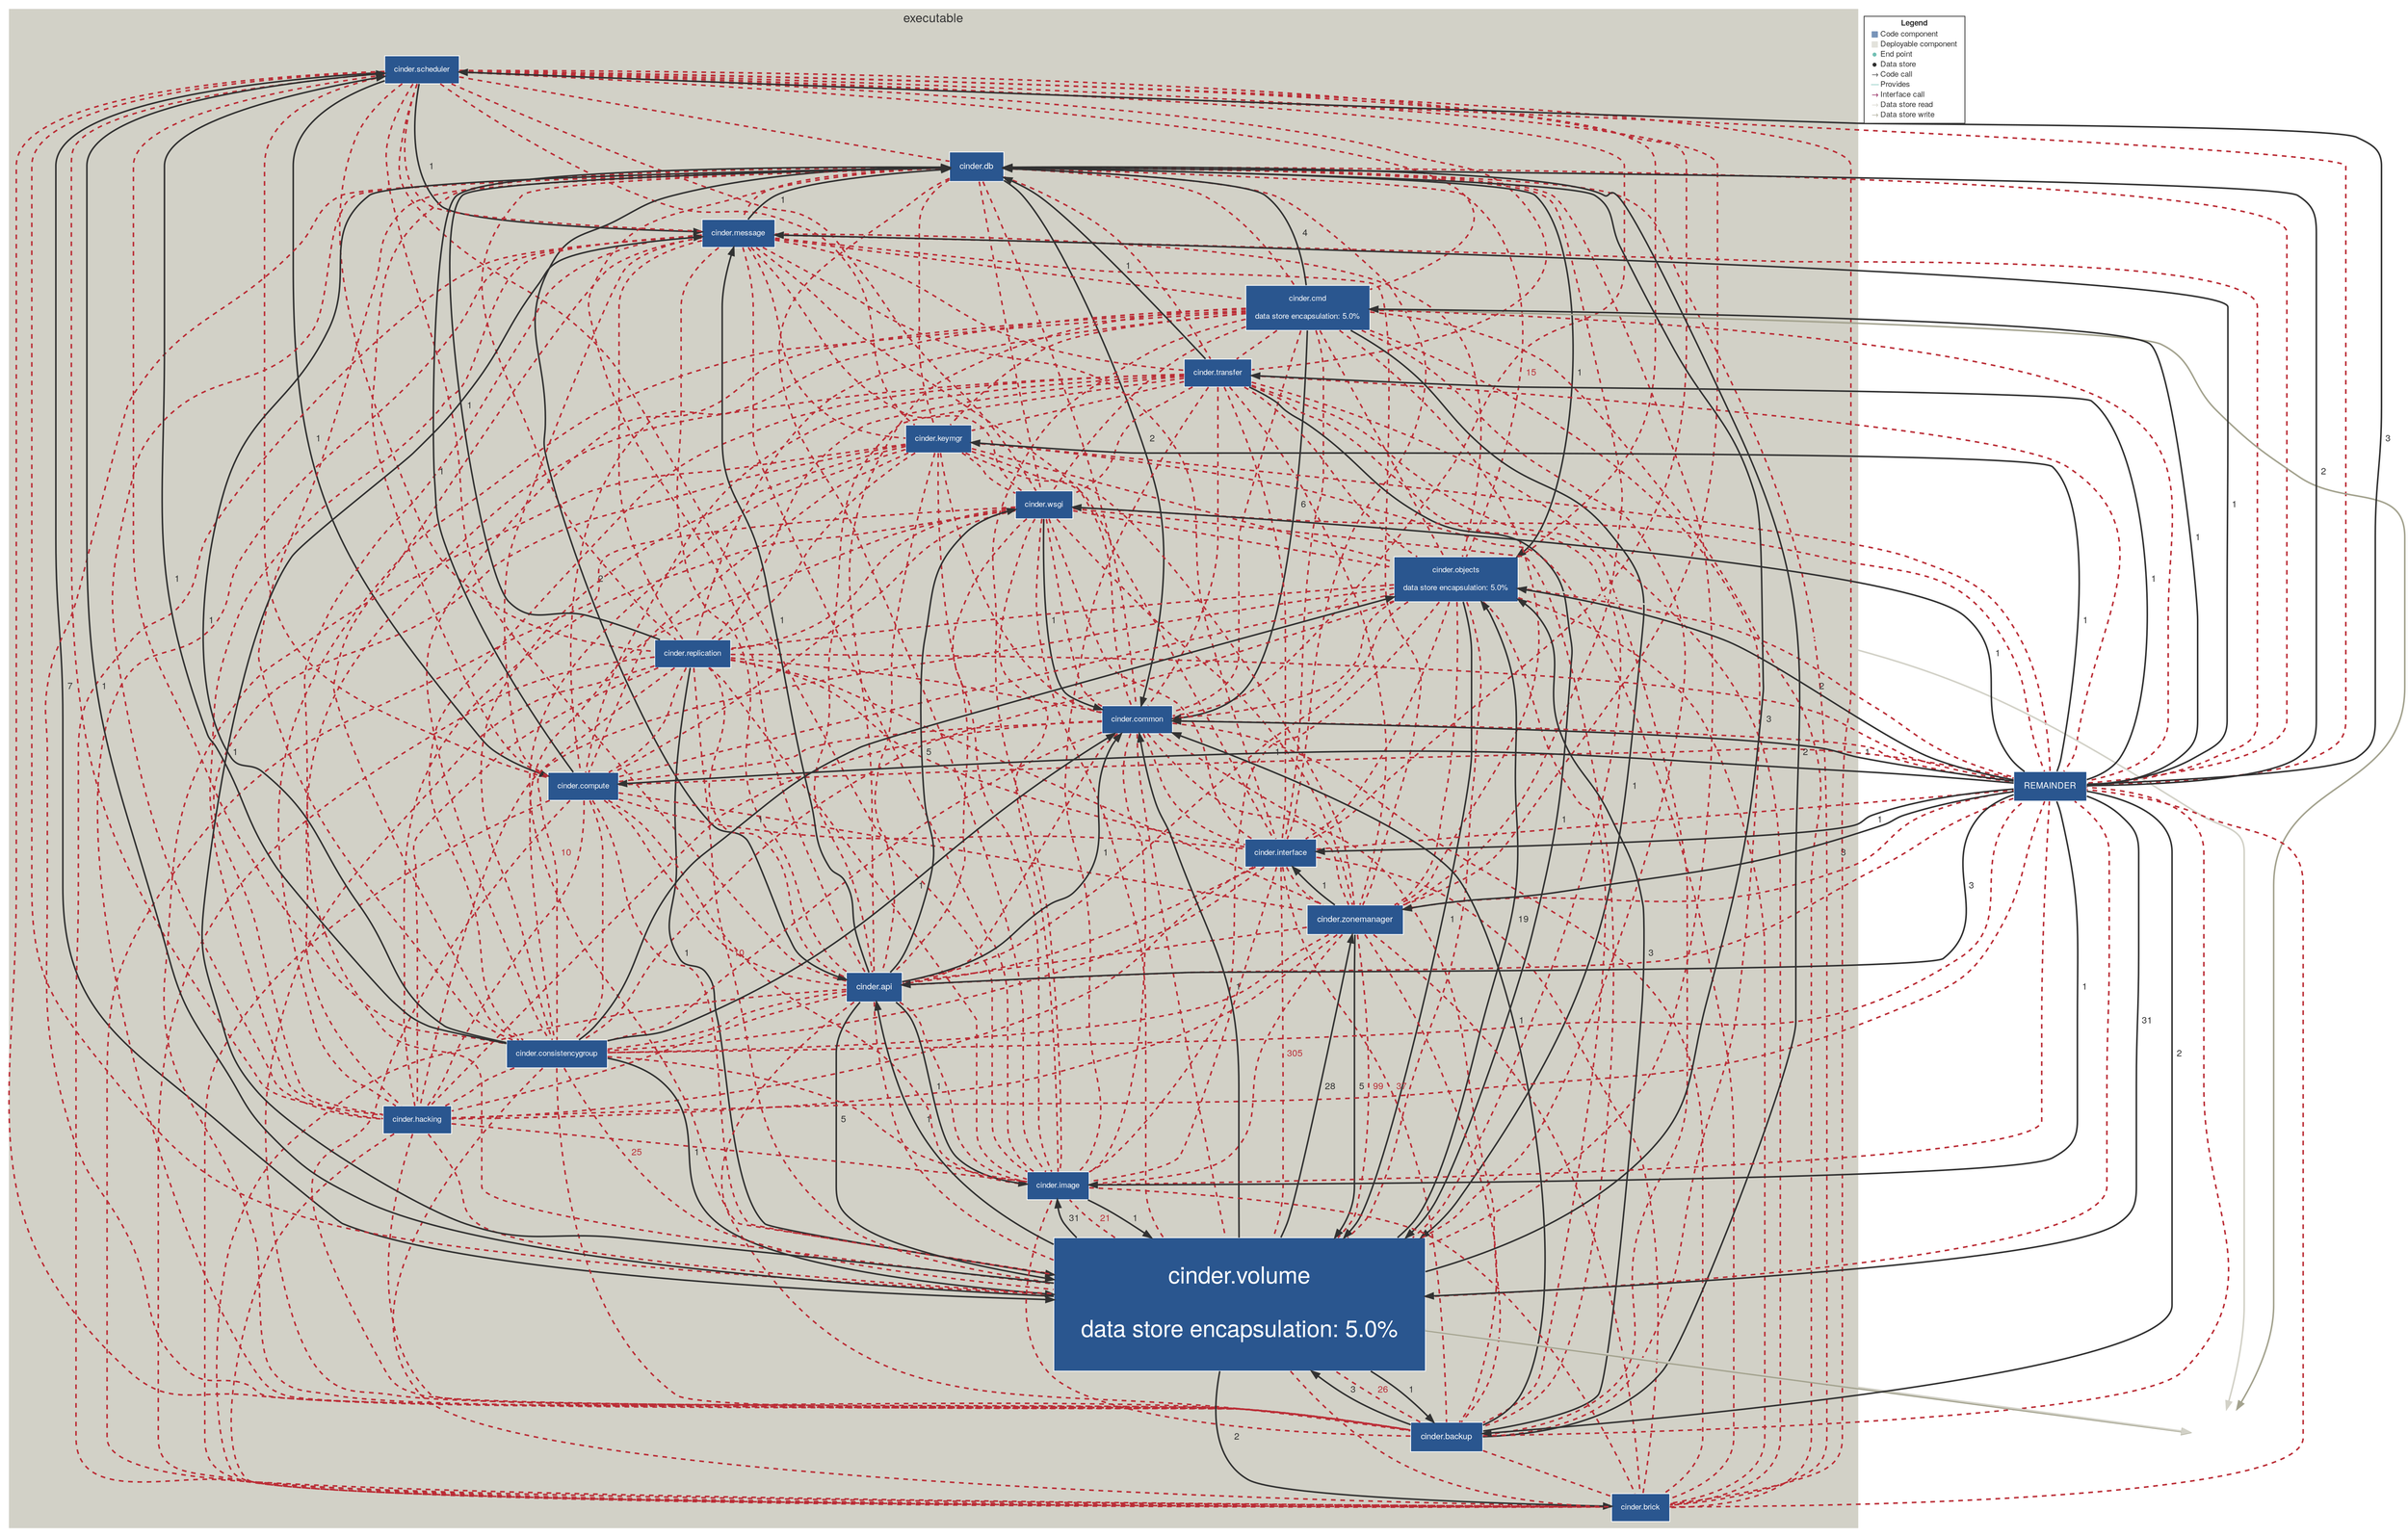 digraph "Graph" {
compound=true
rankdir=TD
subgraph "cluster-cinder" {
style="filled"
color="#D2D1C7"
fontname="Helvetica Neue"
fontsize="16"
fontcolor="#323232"
label="executable"
"cinder.scheduler@cinder" [ shape="box" style="filled" fillcolor="#2A568F" penwidth="1" color="#FFFFFF" fontname="Helvetica Neue" fontcolor="#FFFFFF" fontsize="10" margin="0.16" label="cinder.scheduler" ]
"cinder.db@cinder" [ shape="box" style="filled" fillcolor="#2A568F" penwidth="1" color="#FFFFFF" fontname="Helvetica Neue" fontcolor="#FFFFFF" fontsize="11" margin="0.176" label="cinder.db" ]
"cinder.message@cinder" [ shape="box" style="filled" fillcolor="#2A568F" penwidth="1" color="#FFFFFF" fontname="Helvetica Neue" fontcolor="#FFFFFF" fontsize="10" margin="0.16" label="cinder.message" ]
"cinder.cmd@cinder" [ shape="box" style="filled" fillcolor="#2A568F" penwidth="1" color="#FFFFFF" fontname="Helvetica Neue" fontcolor="#FFFFFF" fontsize="10" margin="0.16" label="cinder.cmd

data store encapsulation: 5.0%" ]
"cinder.transfer@cinder" [ shape="box" style="filled" fillcolor="#2A568F" penwidth="1" color="#FFFFFF" fontname="Helvetica Neue" fontcolor="#FFFFFF" fontsize="10" margin="0.16" label="cinder.transfer" ]
"cinder.keymgr@cinder" [ shape="box" style="filled" fillcolor="#2A568F" penwidth="1" color="#FFFFFF" fontname="Helvetica Neue" fontcolor="#FFFFFF" fontsize="10" margin="0.16" label="cinder.keymgr" ]
"cinder.wsgi@cinder" [ shape="box" style="filled" fillcolor="#2A568F" penwidth="1" color="#FFFFFF" fontname="Helvetica Neue" fontcolor="#FFFFFF" fontsize="10" margin="0.16" label="cinder.wsgi" ]
"cinder.objects@cinder" [ shape="box" style="filled" fillcolor="#2A568F" penwidth="1" color="#FFFFFF" fontname="Helvetica Neue" fontcolor="#FFFFFF" fontsize="10" margin="0.16" label="cinder.objects

data store encapsulation: 5.0%" ]
"cinder.replication@cinder" [ shape="box" style="filled" fillcolor="#2A568F" penwidth="1" color="#FFFFFF" fontname="Helvetica Neue" fontcolor="#FFFFFF" fontsize="10" margin="0.16" label="cinder.replication" ]
"cinder.common@cinder" [ shape="box" style="filled" fillcolor="#2A568F" penwidth="1" color="#FFFFFF" fontname="Helvetica Neue" fontcolor="#FFFFFF" fontsize="10" margin="0.16" label="cinder.common" ]
"cinder.compute@cinder" [ shape="box" style="filled" fillcolor="#2A568F" penwidth="1" color="#FFFFFF" fontname="Helvetica Neue" fontcolor="#FFFFFF" fontsize="10" margin="0.16" label="cinder.compute" ]
"cinder.interface@cinder" [ shape="box" style="filled" fillcolor="#2A568F" penwidth="1" color="#FFFFFF" fontname="Helvetica Neue" fontcolor="#FFFFFF" fontsize="10" margin="0.16" label="cinder.interface" ]
"cinder.zonemanager@cinder" [ shape="box" style="filled" fillcolor="#2A568F" penwidth="1" color="#FFFFFF" fontname="Helvetica Neue" fontcolor="#FFFFFF" fontsize="11" margin="0.176" label="cinder.zonemanager" ]
"cinder.api@cinder" [ shape="box" style="filled" fillcolor="#2A568F" penwidth="1" color="#FFFFFF" fontname="Helvetica Neue" fontcolor="#FFFFFF" fontsize="11" margin="0.176" label="cinder.api" ]
"cinder.consistencygroup@cinder" [ shape="box" style="filled" fillcolor="#2A568F" penwidth="1" color="#FFFFFF" fontname="Helvetica Neue" fontcolor="#FFFFFF" fontsize="10" margin="0.16" label="cinder.consistencygroup" ]
"cinder.hacking@cinder" [ shape="box" style="filled" fillcolor="#2A568F" penwidth="1" color="#FFFFFF" fontname="Helvetica Neue" fontcolor="#FFFFFF" fontsize="10" margin="0.16" label="cinder.hacking" ]
"cinder.backup@cinder" [ shape="box" style="filled" fillcolor="#2A568F" penwidth="1" color="#FFFFFF" fontname="Helvetica Neue" fontcolor="#FFFFFF" fontsize="11" margin="0.176" label="cinder.backup" ]
"cinder.volume@cinder" [ shape="box" style="filled" fillcolor="#2A568F" penwidth="1" color="#FFFFFF" fontname="Helvetica Neue" fontcolor="#FFFFFF" fontsize="30" margin="0.48" label="cinder.volume

data store encapsulation: 5.0%" ]
"cinder.image@cinder" [ shape="box" style="filled" fillcolor="#2A568F" penwidth="1" color="#FFFFFF" fontname="Helvetica Neue" fontcolor="#FFFFFF" fontsize="10" margin="0.16" label="cinder.image" ]
"cinder.brick@cinder" [ shape="box" style="filled" fillcolor="#2A568F" penwidth="1" color="#FFFFFF" fontname="Helvetica Neue" fontcolor="#FFFFFF" fontsize="10" margin="0.16" label="cinder.brick" ]
}
"631f5dd6-8beb-4802-bcf5-10217a854288@NOT_DEPLOYED" [ shape="box" penwidth="0" fontname="Helvetica Neue" fontcolor="#323232" fontsize="16" image="icon-datastore.png" width="1.000" height="1.000" fixedsize="true" label="" ]
"REMAINDER@NOT_DEPLOYED" [ shape="box" style="filled" fillcolor="#2A568F" penwidth="1" color="#FFFFFF" fontname="Helvetica Neue" fontcolor="#FFFFFF" fontsize="11" margin="0.176" label="REMAINDER" ]
"cinder.scheduler@cinder" -> "cinder.message@cinder" [ penwidth="2" color="#323232" fontcolor="#323232" fontname="Helvetica Neue" fontsize="12" label="  1" ]
"cinder.scheduler@cinder" -> "cinder.compute@cinder" [ penwidth="2" color="#323232" fontcolor="#323232" fontname="Helvetica Neue" fontsize="12" label="  1" ]
"cinder.scheduler@cinder" -> "cinder.volume@cinder" [ penwidth="2" color="#323232" fontcolor="#323232" fontname="Helvetica Neue" fontsize="12" label="  7" ]
"cinder.db@cinder" -> "cinder.objects@cinder" [ penwidth="2" color="#323232" fontcolor="#323232" fontname="Helvetica Neue" fontsize="12" label="  1" ]
"cinder.db@cinder" -> "cinder.common@cinder" [ penwidth="2" color="#323232" fontcolor="#323232" fontname="Helvetica Neue" fontsize="12" label="  2" ]
"cinder.db@cinder" -> "cinder.api@cinder" [ penwidth="2" color="#323232" fontcolor="#323232" fontname="Helvetica Neue" fontsize="12" label="  2" ]
"cinder.message@cinder" -> "cinder.db@cinder" [ penwidth="2" color="#323232" fontcolor="#323232" fontname="Helvetica Neue" fontsize="12" label="  1" ]
"cinder.cmd@cinder" -> "cinder.db@cinder" [ penwidth="2" color="#323232" fontcolor="#323232" fontname="Helvetica Neue" fontsize="12" label="  4" ]
"cinder.cmd@cinder" -> "cinder.common@cinder" [ penwidth="2" color="#323232" fontcolor="#323232" fontname="Helvetica Neue" fontsize="12" label="  6" ]
"cinder.cmd@cinder" -> "cinder.volume@cinder" [ penwidth="2" color="#323232" fontcolor="#323232" fontname="Helvetica Neue" fontsize="12" label="  1" ]
"cinder.cmd@cinder" -> "631f5dd6-8beb-4802-bcf5-10217a854288@NOT_DEPLOYED" [ penwidth="2" color="#A4A38F" fontcolor="#A4A38F" fontname="Helvetica Neue" fontsize="12" label="" ]
"cinder.transfer@cinder" -> "cinder.db@cinder" [ penwidth="2" color="#323232" fontcolor="#323232" fontname="Helvetica Neue" fontsize="12" label="  1" ]
"cinder.transfer@cinder" -> "cinder.volume@cinder" [ penwidth="2" color="#323232" fontcolor="#323232" fontname="Helvetica Neue" fontsize="12" label="  1" ]
"cinder.wsgi@cinder" -> "cinder.common@cinder" [ penwidth="2" color="#323232" fontcolor="#323232" fontname="Helvetica Neue" fontsize="12" label="  1" ]
"cinder.objects@cinder" -> "cinder.volume@cinder" [ penwidth="2" color="#323232" fontcolor="#323232" fontname="Helvetica Neue" fontsize="12" label="  1" ]
"cinder.objects@cinder" -> "631f5dd6-8beb-4802-bcf5-10217a854288@NOT_DEPLOYED" [ penwidth="2" color="#D2D1C7" fontcolor="#D2D1C7" fontname="Helvetica Neue" fontsize="12" label="" ]
"cinder.replication@cinder" -> "cinder.db@cinder" [ penwidth="2" color="#323232" fontcolor="#323232" fontname="Helvetica Neue" fontsize="12" label="  1" ]
"cinder.replication@cinder" -> "cinder.volume@cinder" [ penwidth="2" color="#323232" fontcolor="#323232" fontname="Helvetica Neue" fontsize="12" label="  1" ]
"cinder.compute@cinder" -> "cinder.db@cinder" [ penwidth="2" color="#323232" fontcolor="#323232" fontname="Helvetica Neue" fontsize="12" label="  1" ]
"cinder.zonemanager@cinder" -> "cinder.interface@cinder" [ penwidth="2" color="#323232" fontcolor="#323232" fontname="Helvetica Neue" fontsize="12" label="  1" ]
"cinder.zonemanager@cinder" -> "cinder.volume@cinder" [ penwidth="2" color="#323232" fontcolor="#323232" fontname="Helvetica Neue" fontsize="12" label="  5" ]
"cinder.api@cinder" -> "cinder.message@cinder" [ penwidth="2" color="#323232" fontcolor="#323232" fontname="Helvetica Neue" fontsize="12" label="  1" ]
"cinder.api@cinder" -> "cinder.wsgi@cinder" [ penwidth="2" color="#323232" fontcolor="#323232" fontname="Helvetica Neue" fontsize="12" label="  5" ]
"cinder.api@cinder" -> "cinder.common@cinder" [ penwidth="2" color="#323232" fontcolor="#323232" fontname="Helvetica Neue" fontsize="12" label="  1" ]
"cinder.api@cinder" -> "cinder.volume@cinder" [ penwidth="2" color="#323232" fontcolor="#323232" fontname="Helvetica Neue" fontsize="12" label="  5" ]
"cinder.api@cinder" -> "cinder.image@cinder" [ penwidth="2" color="#323232" fontcolor="#323232" fontname="Helvetica Neue" fontsize="12" label="  1" ]
"cinder.consistencygroup@cinder" -> "cinder.scheduler@cinder" [ penwidth="2" color="#323232" fontcolor="#323232" fontname="Helvetica Neue" fontsize="12" label="  1" ]
"cinder.consistencygroup@cinder" -> "cinder.db@cinder" [ penwidth="2" color="#323232" fontcolor="#323232" fontname="Helvetica Neue" fontsize="12" label="  1" ]
"cinder.consistencygroup@cinder" -> "cinder.objects@cinder" [ penwidth="2" color="#323232" fontcolor="#323232" fontname="Helvetica Neue" fontsize="12" label="  1" ]
"cinder.consistencygroup@cinder" -> "cinder.common@cinder" [ penwidth="2" color="#323232" fontcolor="#323232" fontname="Helvetica Neue" fontsize="12" label="  1" ]
"cinder.consistencygroup@cinder" -> "cinder.volume@cinder" [ penwidth="2" color="#323232" fontcolor="#323232" fontname="Helvetica Neue" fontsize="12" label="  1" ]
"cinder.backup@cinder" -> "cinder.db@cinder" [ penwidth="2" color="#323232" fontcolor="#323232" fontname="Helvetica Neue" fontsize="12" label="  2" ]
"cinder.backup@cinder" -> "cinder.objects@cinder" [ penwidth="2" color="#323232" fontcolor="#323232" fontname="Helvetica Neue" fontsize="12" label="  3" ]
"cinder.backup@cinder" -> "cinder.common@cinder" [ penwidth="2" color="#323232" fontcolor="#323232" fontname="Helvetica Neue" fontsize="12" label="  1" ]
"cinder.backup@cinder" -> "cinder.volume@cinder" [ penwidth="2" color="#323232" fontcolor="#323232" fontname="Helvetica Neue" fontsize="12" label="  3" ]
"cinder.volume@cinder" -> "cinder.scheduler@cinder" [ penwidth="2" color="#323232" fontcolor="#323232" fontname="Helvetica Neue" fontsize="12" label="  1" ]
"cinder.volume@cinder" -> "cinder.db@cinder" [ penwidth="2" color="#323232" fontcolor="#323232" fontname="Helvetica Neue" fontsize="12" label="  3" ]
"cinder.volume@cinder" -> "cinder.message@cinder" [ penwidth="2" color="#323232" fontcolor="#323232" fontname="Helvetica Neue" fontsize="12" label="  1" ]
"cinder.volume@cinder" -> "cinder.objects@cinder" [ penwidth="2" color="#323232" fontcolor="#323232" fontname="Helvetica Neue" fontsize="12" label="  19" ]
"cinder.volume@cinder" -> "cinder.common@cinder" [ penwidth="2" color="#323232" fontcolor="#323232" fontname="Helvetica Neue" fontsize="12" label="  1" ]
"cinder.volume@cinder" -> "cinder.zonemanager@cinder" [ penwidth="2" color="#323232" fontcolor="#323232" fontname="Helvetica Neue" fontsize="12" label="  28" ]
"cinder.volume@cinder" -> "cinder.api@cinder" [ penwidth="2" color="#323232" fontcolor="#323232" fontname="Helvetica Neue" fontsize="12" label="  1" ]
"cinder.volume@cinder" -> "cinder.backup@cinder" [ penwidth="2" color="#323232" fontcolor="#323232" fontname="Helvetica Neue" fontsize="12" label="  1" ]
"cinder.volume@cinder" -> "cinder.image@cinder" [ penwidth="2" color="#323232" fontcolor="#323232" fontname="Helvetica Neue" fontsize="12" label="  31" ]
"cinder.volume@cinder" -> "cinder.brick@cinder" [ penwidth="2" color="#323232" fontcolor="#323232" fontname="Helvetica Neue" fontsize="12" label="  2" ]
"cinder.volume@cinder" -> "631f5dd6-8beb-4802-bcf5-10217a854288@NOT_DEPLOYED" [ penwidth="2" color="#A4A38F" fontcolor="#A4A38F" fontname="Helvetica Neue" fontsize="12" label="" ]
"cinder.volume@cinder" -> "631f5dd6-8beb-4802-bcf5-10217a854288@NOT_DEPLOYED" [ penwidth="2" color="#D2D1C7" fontcolor="#D2D1C7" fontname="Helvetica Neue" fontsize="12" label="" ]
"cinder.image@cinder" -> "cinder.volume@cinder" [ penwidth="2" color="#323232" fontcolor="#323232" fontname="Helvetica Neue" fontsize="12" label="  1" ]
"REMAINDER@NOT_DEPLOYED" -> "cinder.scheduler@cinder" [ penwidth="2" color="#323232" fontcolor="#323232" fontname="Helvetica Neue" fontsize="12" label="  3" ]
"REMAINDER@NOT_DEPLOYED" -> "cinder.db@cinder" [ penwidth="2" color="#323232" fontcolor="#323232" fontname="Helvetica Neue" fontsize="12" label="  2" ]
"REMAINDER@NOT_DEPLOYED" -> "cinder.message@cinder" [ penwidth="2" color="#323232" fontcolor="#323232" fontname="Helvetica Neue" fontsize="12" label="  1" ]
"REMAINDER@NOT_DEPLOYED" -> "cinder.cmd@cinder" [ penwidth="2" color="#323232" fontcolor="#323232" fontname="Helvetica Neue" fontsize="12" label="  1" ]
"REMAINDER@NOT_DEPLOYED" -> "cinder.transfer@cinder" [ penwidth="2" color="#323232" fontcolor="#323232" fontname="Helvetica Neue" fontsize="12" label="  1" ]
"REMAINDER@NOT_DEPLOYED" -> "cinder.keymgr@cinder" [ penwidth="2" color="#323232" fontcolor="#323232" fontname="Helvetica Neue" fontsize="12" label="  1" ]
"REMAINDER@NOT_DEPLOYED" -> "cinder.wsgi@cinder" [ penwidth="2" color="#323232" fontcolor="#323232" fontname="Helvetica Neue" fontsize="12" label="  1" ]
"REMAINDER@NOT_DEPLOYED" -> "cinder.objects@cinder" [ penwidth="2" color="#323232" fontcolor="#323232" fontname="Helvetica Neue" fontsize="12" label="  2" ]
"REMAINDER@NOT_DEPLOYED" -> "cinder.common@cinder" [ penwidth="2" color="#323232" fontcolor="#323232" fontname="Helvetica Neue" fontsize="12" label="  1" ]
"REMAINDER@NOT_DEPLOYED" -> "cinder.compute@cinder" [ penwidth="2" color="#323232" fontcolor="#323232" fontname="Helvetica Neue" fontsize="12" label="  1" ]
"REMAINDER@NOT_DEPLOYED" -> "cinder.interface@cinder" [ penwidth="2" color="#323232" fontcolor="#323232" fontname="Helvetica Neue" fontsize="12" label="  1" ]
"REMAINDER@NOT_DEPLOYED" -> "cinder.zonemanager@cinder" [ penwidth="2" color="#323232" fontcolor="#323232" fontname="Helvetica Neue" fontsize="12" label="  3" ]
"REMAINDER@NOT_DEPLOYED" -> "cinder.api@cinder" [ penwidth="2" color="#323232" fontcolor="#323232" fontname="Helvetica Neue" fontsize="12" label="  3" ]
"REMAINDER@NOT_DEPLOYED" -> "cinder.backup@cinder" [ penwidth="2" color="#323232" fontcolor="#323232" fontname="Helvetica Neue" fontsize="12" label="  2" ]
"REMAINDER@NOT_DEPLOYED" -> "cinder.volume@cinder" [ penwidth="2" color="#323232" fontcolor="#323232" fontname="Helvetica Neue" fontsize="12" label="  31" ]
"REMAINDER@NOT_DEPLOYED" -> "cinder.image@cinder" [ penwidth="2" color="#323232" fontcolor="#323232" fontname="Helvetica Neue" fontsize="12" label="  1" ]
"cinder.scheduler@cinder" -> "cinder.db@cinder" [ penwidth="2" color="#bb2d36" fontcolor="#bb2d36" fontname="Helvetica Neue" fontsize="12" arrowhead="both" style="dashed" label="" ]
"cinder.scheduler@cinder" -> "cinder.message@cinder" [ penwidth="2" color="#bb2d36" fontcolor="#bb2d36" fontname="Helvetica Neue" fontsize="12" arrowhead="both" style="dashed" label="" ]
"cinder.scheduler@cinder" -> "cinder.cmd@cinder" [ penwidth="2" color="#bb2d36" fontcolor="#bb2d36" fontname="Helvetica Neue" fontsize="12" arrowhead="both" style="dashed" label="" ]
"cinder.scheduler@cinder" -> "cinder.transfer@cinder" [ penwidth="2" color="#bb2d36" fontcolor="#bb2d36" fontname="Helvetica Neue" fontsize="12" arrowhead="both" style="dashed" label="" ]
"cinder.scheduler@cinder" -> "cinder.keymgr@cinder" [ penwidth="2" color="#bb2d36" fontcolor="#bb2d36" fontname="Helvetica Neue" fontsize="12" arrowhead="both" style="dashed" label="" ]
"cinder.scheduler@cinder" -> "cinder.wsgi@cinder" [ penwidth="2" color="#bb2d36" fontcolor="#bb2d36" fontname="Helvetica Neue" fontsize="12" arrowhead="both" style="dashed" label="" ]
"cinder.scheduler@cinder" -> "cinder.objects@cinder" [ penwidth="2" color="#bb2d36" fontcolor="#bb2d36" fontname="Helvetica Neue" fontsize="12" arrowhead="both" style="dashed" label="" ]
"cinder.scheduler@cinder" -> "cinder.replication@cinder" [ penwidth="2" color="#bb2d36" fontcolor="#bb2d36" fontname="Helvetica Neue" fontsize="12" arrowhead="both" style="dashed" label="" ]
"cinder.scheduler@cinder" -> "cinder.common@cinder" [ penwidth="2" color="#bb2d36" fontcolor="#bb2d36" fontname="Helvetica Neue" fontsize="12" arrowhead="both" style="dashed" label="" ]
"cinder.scheduler@cinder" -> "cinder.compute@cinder" [ penwidth="2" color="#bb2d36" fontcolor="#bb2d36" fontname="Helvetica Neue" fontsize="12" arrowhead="both" style="dashed" label="" ]
"cinder.scheduler@cinder" -> "cinder.interface@cinder" [ penwidth="2" color="#bb2d36" fontcolor="#bb2d36" fontname="Helvetica Neue" fontsize="12" arrowhead="both" style="dashed" label="" ]
"cinder.scheduler@cinder" -> "cinder.zonemanager@cinder" [ penwidth="2" color="#bb2d36" fontcolor="#bb2d36" fontname="Helvetica Neue" fontsize="12" arrowhead="both" style="dashed" label="" ]
"cinder.scheduler@cinder" -> "cinder.api@cinder" [ penwidth="2" color="#bb2d36" fontcolor="#bb2d36" fontname="Helvetica Neue" fontsize="12" arrowhead="both" style="dashed" label="" ]
"cinder.scheduler@cinder" -> "cinder.consistencygroup@cinder" [ penwidth="2" color="#bb2d36" fontcolor="#bb2d36" fontname="Helvetica Neue" fontsize="12" arrowhead="both" style="dashed" label="" ]
"cinder.scheduler@cinder" -> "cinder.hacking@cinder" [ penwidth="2" color="#bb2d36" fontcolor="#bb2d36" fontname="Helvetica Neue" fontsize="12" arrowhead="both" style="dashed" label="" ]
"cinder.scheduler@cinder" -> "cinder.backup@cinder" [ penwidth="2" color="#bb2d36" fontcolor="#bb2d36" fontname="Helvetica Neue" fontsize="12" arrowhead="both" style="dashed" label="" ]
"cinder.scheduler@cinder" -> "cinder.volume@cinder" [ penwidth="2" color="#bb2d36" fontcolor="#bb2d36" fontname="Helvetica Neue" fontsize="12" arrowhead="both" style="dashed" label="" ]
"cinder.scheduler@cinder" -> "cinder.image@cinder" [ penwidth="2" color="#bb2d36" fontcolor="#bb2d36" fontname="Helvetica Neue" fontsize="12" arrowhead="both" style="dashed" label="" ]
"cinder.scheduler@cinder" -> "cinder.brick@cinder" [ penwidth="2" color="#bb2d36" fontcolor="#bb2d36" fontname="Helvetica Neue" fontsize="12" arrowhead="both" style="dashed" label="" ]
"cinder.scheduler@cinder" -> "REMAINDER@NOT_DEPLOYED" [ penwidth="2" color="#bb2d36" fontcolor="#bb2d36" fontname="Helvetica Neue" fontsize="12" arrowhead="both" style="dashed" label="" ]
"cinder.db@cinder" -> "cinder.message@cinder" [ penwidth="2" color="#bb2d36" fontcolor="#bb2d36" fontname="Helvetica Neue" fontsize="12" arrowhead="both" style="dashed" label="" ]
"cinder.db@cinder" -> "cinder.cmd@cinder" [ penwidth="2" color="#bb2d36" fontcolor="#bb2d36" fontname="Helvetica Neue" fontsize="12" arrowhead="both" style="dashed" label="" ]
"cinder.db@cinder" -> "cinder.transfer@cinder" [ penwidth="2" color="#bb2d36" fontcolor="#bb2d36" fontname="Helvetica Neue" fontsize="12" arrowhead="both" style="dashed" label="" ]
"cinder.db@cinder" -> "cinder.keymgr@cinder" [ penwidth="2" color="#bb2d36" fontcolor="#bb2d36" fontname="Helvetica Neue" fontsize="12" arrowhead="both" style="dashed" label="" ]
"cinder.db@cinder" -> "cinder.wsgi@cinder" [ penwidth="2" color="#bb2d36" fontcolor="#bb2d36" fontname="Helvetica Neue" fontsize="12" arrowhead="both" style="dashed" label="" ]
"cinder.db@cinder" -> "cinder.objects@cinder" [ penwidth="2" color="#bb2d36" fontcolor="#bb2d36" fontname="Helvetica Neue" fontsize="12" arrowhead="both" style="dashed" label="  15" ]
"cinder.db@cinder" -> "cinder.replication@cinder" [ penwidth="2" color="#bb2d36" fontcolor="#bb2d36" fontname="Helvetica Neue" fontsize="12" arrowhead="both" style="dashed" label="" ]
"cinder.db@cinder" -> "cinder.common@cinder" [ penwidth="2" color="#bb2d36" fontcolor="#bb2d36" fontname="Helvetica Neue" fontsize="12" arrowhead="both" style="dashed" label="" ]
"cinder.db@cinder" -> "cinder.compute@cinder" [ penwidth="2" color="#bb2d36" fontcolor="#bb2d36" fontname="Helvetica Neue" fontsize="12" arrowhead="both" style="dashed" label="" ]
"cinder.db@cinder" -> "cinder.interface@cinder" [ penwidth="2" color="#bb2d36" fontcolor="#bb2d36" fontname="Helvetica Neue" fontsize="12" arrowhead="both" style="dashed" label="" ]
"cinder.db@cinder" -> "cinder.zonemanager@cinder" [ penwidth="2" color="#bb2d36" fontcolor="#bb2d36" fontname="Helvetica Neue" fontsize="12" arrowhead="both" style="dashed" label="" ]
"cinder.db@cinder" -> "cinder.api@cinder" [ penwidth="2" color="#bb2d36" fontcolor="#bb2d36" fontname="Helvetica Neue" fontsize="12" arrowhead="both" style="dashed" label="" ]
"cinder.db@cinder" -> "cinder.consistencygroup@cinder" [ penwidth="2" color="#bb2d36" fontcolor="#bb2d36" fontname="Helvetica Neue" fontsize="12" arrowhead="both" style="dashed" label="" ]
"cinder.db@cinder" -> "cinder.hacking@cinder" [ penwidth="2" color="#bb2d36" fontcolor="#bb2d36" fontname="Helvetica Neue" fontsize="12" arrowhead="both" style="dashed" label="" ]
"cinder.db@cinder" -> "cinder.backup@cinder" [ penwidth="2" color="#bb2d36" fontcolor="#bb2d36" fontname="Helvetica Neue" fontsize="12" arrowhead="both" style="dashed" label="" ]
"cinder.db@cinder" -> "cinder.volume@cinder" [ penwidth="2" color="#bb2d36" fontcolor="#bb2d36" fontname="Helvetica Neue" fontsize="12" arrowhead="both" style="dashed" label="" ]
"cinder.db@cinder" -> "cinder.image@cinder" [ penwidth="2" color="#bb2d36" fontcolor="#bb2d36" fontname="Helvetica Neue" fontsize="12" arrowhead="both" style="dashed" label="" ]
"cinder.db@cinder" -> "cinder.brick@cinder" [ penwidth="2" color="#bb2d36" fontcolor="#bb2d36" fontname="Helvetica Neue" fontsize="12" arrowhead="both" style="dashed" label="" ]
"cinder.db@cinder" -> "REMAINDER@NOT_DEPLOYED" [ penwidth="2" color="#bb2d36" fontcolor="#bb2d36" fontname="Helvetica Neue" fontsize="12" arrowhead="both" style="dashed" label="" ]
"cinder.message@cinder" -> "cinder.cmd@cinder" [ penwidth="2" color="#bb2d36" fontcolor="#bb2d36" fontname="Helvetica Neue" fontsize="12" arrowhead="both" style="dashed" label="" ]
"cinder.message@cinder" -> "cinder.transfer@cinder" [ penwidth="2" color="#bb2d36" fontcolor="#bb2d36" fontname="Helvetica Neue" fontsize="12" arrowhead="both" style="dashed" label="" ]
"cinder.message@cinder" -> "cinder.keymgr@cinder" [ penwidth="2" color="#bb2d36" fontcolor="#bb2d36" fontname="Helvetica Neue" fontsize="12" arrowhead="both" style="dashed" label="" ]
"cinder.message@cinder" -> "cinder.wsgi@cinder" [ penwidth="2" color="#bb2d36" fontcolor="#bb2d36" fontname="Helvetica Neue" fontsize="12" arrowhead="both" style="dashed" label="" ]
"cinder.message@cinder" -> "cinder.objects@cinder" [ penwidth="2" color="#bb2d36" fontcolor="#bb2d36" fontname="Helvetica Neue" fontsize="12" arrowhead="both" style="dashed" label="" ]
"cinder.message@cinder" -> "cinder.replication@cinder" [ penwidth="2" color="#bb2d36" fontcolor="#bb2d36" fontname="Helvetica Neue" fontsize="12" arrowhead="both" style="dashed" label="" ]
"cinder.message@cinder" -> "cinder.common@cinder" [ penwidth="2" color="#bb2d36" fontcolor="#bb2d36" fontname="Helvetica Neue" fontsize="12" arrowhead="both" style="dashed" label="" ]
"cinder.message@cinder" -> "cinder.compute@cinder" [ penwidth="2" color="#bb2d36" fontcolor="#bb2d36" fontname="Helvetica Neue" fontsize="12" arrowhead="both" style="dashed" label="" ]
"cinder.message@cinder" -> "cinder.interface@cinder" [ penwidth="2" color="#bb2d36" fontcolor="#bb2d36" fontname="Helvetica Neue" fontsize="12" arrowhead="both" style="dashed" label="" ]
"cinder.message@cinder" -> "cinder.zonemanager@cinder" [ penwidth="2" color="#bb2d36" fontcolor="#bb2d36" fontname="Helvetica Neue" fontsize="12" arrowhead="both" style="dashed" label="" ]
"cinder.message@cinder" -> "cinder.api@cinder" [ penwidth="2" color="#bb2d36" fontcolor="#bb2d36" fontname="Helvetica Neue" fontsize="12" arrowhead="both" style="dashed" label="" ]
"cinder.message@cinder" -> "cinder.consistencygroup@cinder" [ penwidth="2" color="#bb2d36" fontcolor="#bb2d36" fontname="Helvetica Neue" fontsize="12" arrowhead="both" style="dashed" label="" ]
"cinder.message@cinder" -> "cinder.hacking@cinder" [ penwidth="2" color="#bb2d36" fontcolor="#bb2d36" fontname="Helvetica Neue" fontsize="12" arrowhead="both" style="dashed" label="" ]
"cinder.message@cinder" -> "cinder.backup@cinder" [ penwidth="2" color="#bb2d36" fontcolor="#bb2d36" fontname="Helvetica Neue" fontsize="12" arrowhead="both" style="dashed" label="" ]
"cinder.message@cinder" -> "cinder.volume@cinder" [ penwidth="2" color="#bb2d36" fontcolor="#bb2d36" fontname="Helvetica Neue" fontsize="12" arrowhead="both" style="dashed" label="" ]
"cinder.message@cinder" -> "cinder.image@cinder" [ penwidth="2" color="#bb2d36" fontcolor="#bb2d36" fontname="Helvetica Neue" fontsize="12" arrowhead="both" style="dashed" label="" ]
"cinder.message@cinder" -> "cinder.brick@cinder" [ penwidth="2" color="#bb2d36" fontcolor="#bb2d36" fontname="Helvetica Neue" fontsize="12" arrowhead="both" style="dashed" label="" ]
"cinder.message@cinder" -> "REMAINDER@NOT_DEPLOYED" [ penwidth="2" color="#bb2d36" fontcolor="#bb2d36" fontname="Helvetica Neue" fontsize="12" arrowhead="both" style="dashed" label="" ]
"cinder.cmd@cinder" -> "cinder.transfer@cinder" [ penwidth="2" color="#bb2d36" fontcolor="#bb2d36" fontname="Helvetica Neue" fontsize="12" arrowhead="both" style="dashed" label="" ]
"cinder.cmd@cinder" -> "cinder.keymgr@cinder" [ penwidth="2" color="#bb2d36" fontcolor="#bb2d36" fontname="Helvetica Neue" fontsize="12" arrowhead="both" style="dashed" label="" ]
"cinder.cmd@cinder" -> "cinder.wsgi@cinder" [ penwidth="2" color="#bb2d36" fontcolor="#bb2d36" fontname="Helvetica Neue" fontsize="12" arrowhead="both" style="dashed" label="" ]
"cinder.cmd@cinder" -> "cinder.objects@cinder" [ penwidth="2" color="#bb2d36" fontcolor="#bb2d36" fontname="Helvetica Neue" fontsize="12" arrowhead="both" style="dashed" label="" ]
"cinder.cmd@cinder" -> "cinder.replication@cinder" [ penwidth="2" color="#bb2d36" fontcolor="#bb2d36" fontname="Helvetica Neue" fontsize="12" arrowhead="both" style="dashed" label="" ]
"cinder.cmd@cinder" -> "cinder.common@cinder" [ penwidth="2" color="#bb2d36" fontcolor="#bb2d36" fontname="Helvetica Neue" fontsize="12" arrowhead="both" style="dashed" label="" ]
"cinder.cmd@cinder" -> "cinder.compute@cinder" [ penwidth="2" color="#bb2d36" fontcolor="#bb2d36" fontname="Helvetica Neue" fontsize="12" arrowhead="both" style="dashed" label="" ]
"cinder.cmd@cinder" -> "cinder.interface@cinder" [ penwidth="2" color="#bb2d36" fontcolor="#bb2d36" fontname="Helvetica Neue" fontsize="12" arrowhead="both" style="dashed" label="" ]
"cinder.cmd@cinder" -> "cinder.zonemanager@cinder" [ penwidth="2" color="#bb2d36" fontcolor="#bb2d36" fontname="Helvetica Neue" fontsize="12" arrowhead="both" style="dashed" label="" ]
"cinder.cmd@cinder" -> "cinder.api@cinder" [ penwidth="2" color="#bb2d36" fontcolor="#bb2d36" fontname="Helvetica Neue" fontsize="12" arrowhead="both" style="dashed" label="" ]
"cinder.cmd@cinder" -> "cinder.consistencygroup@cinder" [ penwidth="2" color="#bb2d36" fontcolor="#bb2d36" fontname="Helvetica Neue" fontsize="12" arrowhead="both" style="dashed" label="" ]
"cinder.cmd@cinder" -> "cinder.hacking@cinder" [ penwidth="2" color="#bb2d36" fontcolor="#bb2d36" fontname="Helvetica Neue" fontsize="12" arrowhead="both" style="dashed" label="" ]
"cinder.cmd@cinder" -> "cinder.backup@cinder" [ penwidth="2" color="#bb2d36" fontcolor="#bb2d36" fontname="Helvetica Neue" fontsize="12" arrowhead="both" style="dashed" label="" ]
"cinder.cmd@cinder" -> "cinder.volume@cinder" [ penwidth="2" color="#bb2d36" fontcolor="#bb2d36" fontname="Helvetica Neue" fontsize="12" arrowhead="both" style="dashed" label="" ]
"cinder.cmd@cinder" -> "cinder.image@cinder" [ penwidth="2" color="#bb2d36" fontcolor="#bb2d36" fontname="Helvetica Neue" fontsize="12" arrowhead="both" style="dashed" label="" ]
"cinder.cmd@cinder" -> "cinder.brick@cinder" [ penwidth="2" color="#bb2d36" fontcolor="#bb2d36" fontname="Helvetica Neue" fontsize="12" arrowhead="both" style="dashed" label="" ]
"cinder.cmd@cinder" -> "REMAINDER@NOT_DEPLOYED" [ penwidth="2" color="#bb2d36" fontcolor="#bb2d36" fontname="Helvetica Neue" fontsize="12" arrowhead="both" style="dashed" label="" ]
"cinder.transfer@cinder" -> "cinder.keymgr@cinder" [ penwidth="2" color="#bb2d36" fontcolor="#bb2d36" fontname="Helvetica Neue" fontsize="12" arrowhead="both" style="dashed" label="" ]
"cinder.transfer@cinder" -> "cinder.wsgi@cinder" [ penwidth="2" color="#bb2d36" fontcolor="#bb2d36" fontname="Helvetica Neue" fontsize="12" arrowhead="both" style="dashed" label="" ]
"cinder.transfer@cinder" -> "cinder.objects@cinder" [ penwidth="2" color="#bb2d36" fontcolor="#bb2d36" fontname="Helvetica Neue" fontsize="12" arrowhead="both" style="dashed" label="" ]
"cinder.transfer@cinder" -> "cinder.replication@cinder" [ penwidth="2" color="#bb2d36" fontcolor="#bb2d36" fontname="Helvetica Neue" fontsize="12" arrowhead="both" style="dashed" label="" ]
"cinder.transfer@cinder" -> "cinder.common@cinder" [ penwidth="2" color="#bb2d36" fontcolor="#bb2d36" fontname="Helvetica Neue" fontsize="12" arrowhead="both" style="dashed" label="" ]
"cinder.transfer@cinder" -> "cinder.compute@cinder" [ penwidth="2" color="#bb2d36" fontcolor="#bb2d36" fontname="Helvetica Neue" fontsize="12" arrowhead="both" style="dashed" label="" ]
"cinder.transfer@cinder" -> "cinder.interface@cinder" [ penwidth="2" color="#bb2d36" fontcolor="#bb2d36" fontname="Helvetica Neue" fontsize="12" arrowhead="both" style="dashed" label="" ]
"cinder.transfer@cinder" -> "cinder.zonemanager@cinder" [ penwidth="2" color="#bb2d36" fontcolor="#bb2d36" fontname="Helvetica Neue" fontsize="12" arrowhead="both" style="dashed" label="" ]
"cinder.transfer@cinder" -> "cinder.api@cinder" [ penwidth="2" color="#bb2d36" fontcolor="#bb2d36" fontname="Helvetica Neue" fontsize="12" arrowhead="both" style="dashed" label="" ]
"cinder.transfer@cinder" -> "cinder.consistencygroup@cinder" [ penwidth="2" color="#bb2d36" fontcolor="#bb2d36" fontname="Helvetica Neue" fontsize="12" arrowhead="both" style="dashed" label="" ]
"cinder.transfer@cinder" -> "cinder.hacking@cinder" [ penwidth="2" color="#bb2d36" fontcolor="#bb2d36" fontname="Helvetica Neue" fontsize="12" arrowhead="both" style="dashed" label="" ]
"cinder.transfer@cinder" -> "cinder.backup@cinder" [ penwidth="2" color="#bb2d36" fontcolor="#bb2d36" fontname="Helvetica Neue" fontsize="12" arrowhead="both" style="dashed" label="" ]
"cinder.transfer@cinder" -> "cinder.volume@cinder" [ penwidth="2" color="#bb2d36" fontcolor="#bb2d36" fontname="Helvetica Neue" fontsize="12" arrowhead="both" style="dashed" label="" ]
"cinder.transfer@cinder" -> "cinder.image@cinder" [ penwidth="2" color="#bb2d36" fontcolor="#bb2d36" fontname="Helvetica Neue" fontsize="12" arrowhead="both" style="dashed" label="" ]
"cinder.transfer@cinder" -> "cinder.brick@cinder" [ penwidth="2" color="#bb2d36" fontcolor="#bb2d36" fontname="Helvetica Neue" fontsize="12" arrowhead="both" style="dashed" label="" ]
"cinder.transfer@cinder" -> "REMAINDER@NOT_DEPLOYED" [ penwidth="2" color="#bb2d36" fontcolor="#bb2d36" fontname="Helvetica Neue" fontsize="12" arrowhead="both" style="dashed" label="" ]
"cinder.keymgr@cinder" -> "cinder.wsgi@cinder" [ penwidth="2" color="#bb2d36" fontcolor="#bb2d36" fontname="Helvetica Neue" fontsize="12" arrowhead="both" style="dashed" label="" ]
"cinder.keymgr@cinder" -> "cinder.objects@cinder" [ penwidth="2" color="#bb2d36" fontcolor="#bb2d36" fontname="Helvetica Neue" fontsize="12" arrowhead="both" style="dashed" label="" ]
"cinder.keymgr@cinder" -> "cinder.replication@cinder" [ penwidth="2" color="#bb2d36" fontcolor="#bb2d36" fontname="Helvetica Neue" fontsize="12" arrowhead="both" style="dashed" label="" ]
"cinder.keymgr@cinder" -> "cinder.common@cinder" [ penwidth="2" color="#bb2d36" fontcolor="#bb2d36" fontname="Helvetica Neue" fontsize="12" arrowhead="both" style="dashed" label="" ]
"cinder.keymgr@cinder" -> "cinder.compute@cinder" [ penwidth="2" color="#bb2d36" fontcolor="#bb2d36" fontname="Helvetica Neue" fontsize="12" arrowhead="both" style="dashed" label="" ]
"cinder.keymgr@cinder" -> "cinder.interface@cinder" [ penwidth="2" color="#bb2d36" fontcolor="#bb2d36" fontname="Helvetica Neue" fontsize="12" arrowhead="both" style="dashed" label="" ]
"cinder.keymgr@cinder" -> "cinder.zonemanager@cinder" [ penwidth="2" color="#bb2d36" fontcolor="#bb2d36" fontname="Helvetica Neue" fontsize="12" arrowhead="both" style="dashed" label="" ]
"cinder.keymgr@cinder" -> "cinder.api@cinder" [ penwidth="2" color="#bb2d36" fontcolor="#bb2d36" fontname="Helvetica Neue" fontsize="12" arrowhead="both" style="dashed" label="" ]
"cinder.keymgr@cinder" -> "cinder.consistencygroup@cinder" [ penwidth="2" color="#bb2d36" fontcolor="#bb2d36" fontname="Helvetica Neue" fontsize="12" arrowhead="both" style="dashed" label="" ]
"cinder.keymgr@cinder" -> "cinder.hacking@cinder" [ penwidth="2" color="#bb2d36" fontcolor="#bb2d36" fontname="Helvetica Neue" fontsize="12" arrowhead="both" style="dashed" label="" ]
"cinder.keymgr@cinder" -> "cinder.backup@cinder" [ penwidth="2" color="#bb2d36" fontcolor="#bb2d36" fontname="Helvetica Neue" fontsize="12" arrowhead="both" style="dashed" label="" ]
"cinder.keymgr@cinder" -> "cinder.volume@cinder" [ penwidth="2" color="#bb2d36" fontcolor="#bb2d36" fontname="Helvetica Neue" fontsize="12" arrowhead="both" style="dashed" label="" ]
"cinder.keymgr@cinder" -> "cinder.image@cinder" [ penwidth="2" color="#bb2d36" fontcolor="#bb2d36" fontname="Helvetica Neue" fontsize="12" arrowhead="both" style="dashed" label="" ]
"cinder.keymgr@cinder" -> "cinder.brick@cinder" [ penwidth="2" color="#bb2d36" fontcolor="#bb2d36" fontname="Helvetica Neue" fontsize="12" arrowhead="both" style="dashed" label="" ]
"cinder.keymgr@cinder" -> "REMAINDER@NOT_DEPLOYED" [ penwidth="2" color="#bb2d36" fontcolor="#bb2d36" fontname="Helvetica Neue" fontsize="12" arrowhead="both" style="dashed" label="" ]
"cinder.wsgi@cinder" -> "cinder.objects@cinder" [ penwidth="2" color="#bb2d36" fontcolor="#bb2d36" fontname="Helvetica Neue" fontsize="12" arrowhead="both" style="dashed" label="" ]
"cinder.wsgi@cinder" -> "cinder.replication@cinder" [ penwidth="2" color="#bb2d36" fontcolor="#bb2d36" fontname="Helvetica Neue" fontsize="12" arrowhead="both" style="dashed" label="" ]
"cinder.wsgi@cinder" -> "cinder.common@cinder" [ penwidth="2" color="#bb2d36" fontcolor="#bb2d36" fontname="Helvetica Neue" fontsize="12" arrowhead="both" style="dashed" label="" ]
"cinder.wsgi@cinder" -> "cinder.compute@cinder" [ penwidth="2" color="#bb2d36" fontcolor="#bb2d36" fontname="Helvetica Neue" fontsize="12" arrowhead="both" style="dashed" label="" ]
"cinder.wsgi@cinder" -> "cinder.interface@cinder" [ penwidth="2" color="#bb2d36" fontcolor="#bb2d36" fontname="Helvetica Neue" fontsize="12" arrowhead="both" style="dashed" label="" ]
"cinder.wsgi@cinder" -> "cinder.zonemanager@cinder" [ penwidth="2" color="#bb2d36" fontcolor="#bb2d36" fontname="Helvetica Neue" fontsize="12" arrowhead="both" style="dashed" label="" ]
"cinder.wsgi@cinder" -> "cinder.api@cinder" [ penwidth="2" color="#bb2d36" fontcolor="#bb2d36" fontname="Helvetica Neue" fontsize="12" arrowhead="both" style="dashed" label="" ]
"cinder.wsgi@cinder" -> "cinder.consistencygroup@cinder" [ penwidth="2" color="#bb2d36" fontcolor="#bb2d36" fontname="Helvetica Neue" fontsize="12" arrowhead="both" style="dashed" label="" ]
"cinder.wsgi@cinder" -> "cinder.hacking@cinder" [ penwidth="2" color="#bb2d36" fontcolor="#bb2d36" fontname="Helvetica Neue" fontsize="12" arrowhead="both" style="dashed" label="" ]
"cinder.wsgi@cinder" -> "cinder.backup@cinder" [ penwidth="2" color="#bb2d36" fontcolor="#bb2d36" fontname="Helvetica Neue" fontsize="12" arrowhead="both" style="dashed" label="" ]
"cinder.wsgi@cinder" -> "cinder.volume@cinder" [ penwidth="2" color="#bb2d36" fontcolor="#bb2d36" fontname="Helvetica Neue" fontsize="12" arrowhead="both" style="dashed" label="" ]
"cinder.wsgi@cinder" -> "cinder.image@cinder" [ penwidth="2" color="#bb2d36" fontcolor="#bb2d36" fontname="Helvetica Neue" fontsize="12" arrowhead="both" style="dashed" label="" ]
"cinder.wsgi@cinder" -> "cinder.brick@cinder" [ penwidth="2" color="#bb2d36" fontcolor="#bb2d36" fontname="Helvetica Neue" fontsize="12" arrowhead="both" style="dashed" label="" ]
"cinder.wsgi@cinder" -> "REMAINDER@NOT_DEPLOYED" [ penwidth="2" color="#bb2d36" fontcolor="#bb2d36" fontname="Helvetica Neue" fontsize="12" arrowhead="both" style="dashed" label="" ]
"cinder.objects@cinder" -> "cinder.replication@cinder" [ penwidth="2" color="#bb2d36" fontcolor="#bb2d36" fontname="Helvetica Neue" fontsize="12" arrowhead="both" style="dashed" label="" ]
"cinder.objects@cinder" -> "cinder.common@cinder" [ penwidth="2" color="#bb2d36" fontcolor="#bb2d36" fontname="Helvetica Neue" fontsize="12" arrowhead="both" style="dashed" label="" ]
"cinder.objects@cinder" -> "cinder.compute@cinder" [ penwidth="2" color="#bb2d36" fontcolor="#bb2d36" fontname="Helvetica Neue" fontsize="12" arrowhead="both" style="dashed" label="" ]
"cinder.objects@cinder" -> "cinder.interface@cinder" [ penwidth="2" color="#bb2d36" fontcolor="#bb2d36" fontname="Helvetica Neue" fontsize="12" arrowhead="both" style="dashed" label="" ]
"cinder.objects@cinder" -> "cinder.zonemanager@cinder" [ penwidth="2" color="#bb2d36" fontcolor="#bb2d36" fontname="Helvetica Neue" fontsize="12" arrowhead="both" style="dashed" label="" ]
"cinder.objects@cinder" -> "cinder.api@cinder" [ penwidth="2" color="#bb2d36" fontcolor="#bb2d36" fontname="Helvetica Neue" fontsize="12" arrowhead="both" style="dashed" label="" ]
"cinder.objects@cinder" -> "cinder.consistencygroup@cinder" [ penwidth="2" color="#bb2d36" fontcolor="#bb2d36" fontname="Helvetica Neue" fontsize="12" arrowhead="both" style="dashed" label="" ]
"cinder.objects@cinder" -> "cinder.hacking@cinder" [ penwidth="2" color="#bb2d36" fontcolor="#bb2d36" fontname="Helvetica Neue" fontsize="12" arrowhead="both" style="dashed" label="" ]
"cinder.objects@cinder" -> "cinder.backup@cinder" [ penwidth="2" color="#bb2d36" fontcolor="#bb2d36" fontname="Helvetica Neue" fontsize="12" arrowhead="both" style="dashed" label="" ]
"cinder.objects@cinder" -> "cinder.volume@cinder" [ penwidth="2" color="#bb2d36" fontcolor="#bb2d36" fontname="Helvetica Neue" fontsize="12" arrowhead="both" style="dashed" label="" ]
"cinder.objects@cinder" -> "cinder.image@cinder" [ penwidth="2" color="#bb2d36" fontcolor="#bb2d36" fontname="Helvetica Neue" fontsize="12" arrowhead="both" style="dashed" label="" ]
"cinder.objects@cinder" -> "cinder.brick@cinder" [ penwidth="2" color="#bb2d36" fontcolor="#bb2d36" fontname="Helvetica Neue" fontsize="12" arrowhead="both" style="dashed" label="" ]
"cinder.objects@cinder" -> "REMAINDER@NOT_DEPLOYED" [ penwidth="2" color="#bb2d36" fontcolor="#bb2d36" fontname="Helvetica Neue" fontsize="12" arrowhead="both" style="dashed" label="" ]
"cinder.replication@cinder" -> "cinder.common@cinder" [ penwidth="2" color="#bb2d36" fontcolor="#bb2d36" fontname="Helvetica Neue" fontsize="12" arrowhead="both" style="dashed" label="" ]
"cinder.replication@cinder" -> "cinder.compute@cinder" [ penwidth="2" color="#bb2d36" fontcolor="#bb2d36" fontname="Helvetica Neue" fontsize="12" arrowhead="both" style="dashed" label="" ]
"cinder.replication@cinder" -> "cinder.interface@cinder" [ penwidth="2" color="#bb2d36" fontcolor="#bb2d36" fontname="Helvetica Neue" fontsize="12" arrowhead="both" style="dashed" label="" ]
"cinder.replication@cinder" -> "cinder.zonemanager@cinder" [ penwidth="2" color="#bb2d36" fontcolor="#bb2d36" fontname="Helvetica Neue" fontsize="12" arrowhead="both" style="dashed" label="" ]
"cinder.replication@cinder" -> "cinder.api@cinder" [ penwidth="2" color="#bb2d36" fontcolor="#bb2d36" fontname="Helvetica Neue" fontsize="12" arrowhead="both" style="dashed" label="" ]
"cinder.replication@cinder" -> "cinder.consistencygroup@cinder" [ penwidth="2" color="#bb2d36" fontcolor="#bb2d36" fontname="Helvetica Neue" fontsize="12" arrowhead="both" style="dashed" label="  10" ]
"cinder.replication@cinder" -> "cinder.hacking@cinder" [ penwidth="2" color="#bb2d36" fontcolor="#bb2d36" fontname="Helvetica Neue" fontsize="12" arrowhead="both" style="dashed" label="" ]
"cinder.replication@cinder" -> "cinder.backup@cinder" [ penwidth="2" color="#bb2d36" fontcolor="#bb2d36" fontname="Helvetica Neue" fontsize="12" arrowhead="both" style="dashed" label="" ]
"cinder.replication@cinder" -> "cinder.volume@cinder" [ penwidth="2" color="#bb2d36" fontcolor="#bb2d36" fontname="Helvetica Neue" fontsize="12" arrowhead="both" style="dashed" label="  10" ]
"cinder.replication@cinder" -> "cinder.image@cinder" [ penwidth="2" color="#bb2d36" fontcolor="#bb2d36" fontname="Helvetica Neue" fontsize="12" arrowhead="both" style="dashed" label="" ]
"cinder.replication@cinder" -> "cinder.brick@cinder" [ penwidth="2" color="#bb2d36" fontcolor="#bb2d36" fontname="Helvetica Neue" fontsize="12" arrowhead="both" style="dashed" label="" ]
"cinder.replication@cinder" -> "REMAINDER@NOT_DEPLOYED" [ penwidth="2" color="#bb2d36" fontcolor="#bb2d36" fontname="Helvetica Neue" fontsize="12" arrowhead="both" style="dashed" label="" ]
"cinder.common@cinder" -> "cinder.compute@cinder" [ penwidth="2" color="#bb2d36" fontcolor="#bb2d36" fontname="Helvetica Neue" fontsize="12" arrowhead="both" style="dashed" label="" ]
"cinder.common@cinder" -> "cinder.interface@cinder" [ penwidth="2" color="#bb2d36" fontcolor="#bb2d36" fontname="Helvetica Neue" fontsize="12" arrowhead="both" style="dashed" label="" ]
"cinder.common@cinder" -> "cinder.zonemanager@cinder" [ penwidth="2" color="#bb2d36" fontcolor="#bb2d36" fontname="Helvetica Neue" fontsize="12" arrowhead="both" style="dashed" label="" ]
"cinder.common@cinder" -> "cinder.api@cinder" [ penwidth="2" color="#bb2d36" fontcolor="#bb2d36" fontname="Helvetica Neue" fontsize="12" arrowhead="both" style="dashed" label="" ]
"cinder.common@cinder" -> "cinder.consistencygroup@cinder" [ penwidth="2" color="#bb2d36" fontcolor="#bb2d36" fontname="Helvetica Neue" fontsize="12" arrowhead="both" style="dashed" label="" ]
"cinder.common@cinder" -> "cinder.hacking@cinder" [ penwidth="2" color="#bb2d36" fontcolor="#bb2d36" fontname="Helvetica Neue" fontsize="12" arrowhead="both" style="dashed" label="" ]
"cinder.common@cinder" -> "cinder.backup@cinder" [ penwidth="2" color="#bb2d36" fontcolor="#bb2d36" fontname="Helvetica Neue" fontsize="12" arrowhead="both" style="dashed" label="" ]
"cinder.common@cinder" -> "cinder.volume@cinder" [ penwidth="2" color="#bb2d36" fontcolor="#bb2d36" fontname="Helvetica Neue" fontsize="12" arrowhead="both" style="dashed" label="" ]
"cinder.common@cinder" -> "cinder.image@cinder" [ penwidth="2" color="#bb2d36" fontcolor="#bb2d36" fontname="Helvetica Neue" fontsize="12" arrowhead="both" style="dashed" label="" ]
"cinder.common@cinder" -> "cinder.brick@cinder" [ penwidth="2" color="#bb2d36" fontcolor="#bb2d36" fontname="Helvetica Neue" fontsize="12" arrowhead="both" style="dashed" label="" ]
"cinder.common@cinder" -> "REMAINDER@NOT_DEPLOYED" [ penwidth="2" color="#bb2d36" fontcolor="#bb2d36" fontname="Helvetica Neue" fontsize="12" arrowhead="both" style="dashed" label="" ]
"cinder.compute@cinder" -> "cinder.interface@cinder" [ penwidth="2" color="#bb2d36" fontcolor="#bb2d36" fontname="Helvetica Neue" fontsize="12" arrowhead="both" style="dashed" label="" ]
"cinder.compute@cinder" -> "cinder.zonemanager@cinder" [ penwidth="2" color="#bb2d36" fontcolor="#bb2d36" fontname="Helvetica Neue" fontsize="12" arrowhead="both" style="dashed" label="" ]
"cinder.compute@cinder" -> "cinder.api@cinder" [ penwidth="2" color="#bb2d36" fontcolor="#bb2d36" fontname="Helvetica Neue" fontsize="12" arrowhead="both" style="dashed" label="" ]
"cinder.compute@cinder" -> "cinder.consistencygroup@cinder" [ penwidth="2" color="#bb2d36" fontcolor="#bb2d36" fontname="Helvetica Neue" fontsize="12" arrowhead="both" style="dashed" label="" ]
"cinder.compute@cinder" -> "cinder.hacking@cinder" [ penwidth="2" color="#bb2d36" fontcolor="#bb2d36" fontname="Helvetica Neue" fontsize="12" arrowhead="both" style="dashed" label="" ]
"cinder.compute@cinder" -> "cinder.backup@cinder" [ penwidth="2" color="#bb2d36" fontcolor="#bb2d36" fontname="Helvetica Neue" fontsize="12" arrowhead="both" style="dashed" label="" ]
"cinder.compute@cinder" -> "cinder.volume@cinder" [ penwidth="2" color="#bb2d36" fontcolor="#bb2d36" fontname="Helvetica Neue" fontsize="12" arrowhead="both" style="dashed" label="" ]
"cinder.compute@cinder" -> "cinder.image@cinder" [ penwidth="2" color="#bb2d36" fontcolor="#bb2d36" fontname="Helvetica Neue" fontsize="12" arrowhead="both" style="dashed" label="" ]
"cinder.compute@cinder" -> "cinder.brick@cinder" [ penwidth="2" color="#bb2d36" fontcolor="#bb2d36" fontname="Helvetica Neue" fontsize="12" arrowhead="both" style="dashed" label="" ]
"cinder.compute@cinder" -> "REMAINDER@NOT_DEPLOYED" [ penwidth="2" color="#bb2d36" fontcolor="#bb2d36" fontname="Helvetica Neue" fontsize="12" arrowhead="both" style="dashed" label="" ]
"cinder.interface@cinder" -> "cinder.zonemanager@cinder" [ penwidth="2" color="#bb2d36" fontcolor="#bb2d36" fontname="Helvetica Neue" fontsize="12" arrowhead="both" style="dashed" label="" ]
"cinder.interface@cinder" -> "cinder.api@cinder" [ penwidth="2" color="#bb2d36" fontcolor="#bb2d36" fontname="Helvetica Neue" fontsize="12" arrowhead="both" style="dashed" label="" ]
"cinder.interface@cinder" -> "cinder.consistencygroup@cinder" [ penwidth="2" color="#bb2d36" fontcolor="#bb2d36" fontname="Helvetica Neue" fontsize="12" arrowhead="both" style="dashed" label="" ]
"cinder.interface@cinder" -> "cinder.hacking@cinder" [ penwidth="2" color="#bb2d36" fontcolor="#bb2d36" fontname="Helvetica Neue" fontsize="12" arrowhead="both" style="dashed" label="" ]
"cinder.interface@cinder" -> "cinder.backup@cinder" [ penwidth="2" color="#bb2d36" fontcolor="#bb2d36" fontname="Helvetica Neue" fontsize="12" arrowhead="both" style="dashed" label="  37" ]
"cinder.interface@cinder" -> "cinder.volume@cinder" [ penwidth="2" color="#bb2d36" fontcolor="#bb2d36" fontname="Helvetica Neue" fontsize="12" arrowhead="both" style="dashed" label="  305" ]
"cinder.interface@cinder" -> "cinder.image@cinder" [ penwidth="2" color="#bb2d36" fontcolor="#bb2d36" fontname="Helvetica Neue" fontsize="12" arrowhead="both" style="dashed" label="" ]
"cinder.interface@cinder" -> "cinder.brick@cinder" [ penwidth="2" color="#bb2d36" fontcolor="#bb2d36" fontname="Helvetica Neue" fontsize="12" arrowhead="both" style="dashed" label="" ]
"cinder.interface@cinder" -> "REMAINDER@NOT_DEPLOYED" [ penwidth="2" color="#bb2d36" fontcolor="#bb2d36" fontname="Helvetica Neue" fontsize="12" arrowhead="both" style="dashed" label="" ]
"cinder.zonemanager@cinder" -> "cinder.api@cinder" [ penwidth="2" color="#bb2d36" fontcolor="#bb2d36" fontname="Helvetica Neue" fontsize="12" arrowhead="both" style="dashed" label="" ]
"cinder.zonemanager@cinder" -> "cinder.consistencygroup@cinder" [ penwidth="2" color="#bb2d36" fontcolor="#bb2d36" fontname="Helvetica Neue" fontsize="12" arrowhead="both" style="dashed" label="" ]
"cinder.zonemanager@cinder" -> "cinder.hacking@cinder" [ penwidth="2" color="#bb2d36" fontcolor="#bb2d36" fontname="Helvetica Neue" fontsize="12" arrowhead="both" style="dashed" label="" ]
"cinder.zonemanager@cinder" -> "cinder.backup@cinder" [ penwidth="2" color="#bb2d36" fontcolor="#bb2d36" fontname="Helvetica Neue" fontsize="12" arrowhead="both" style="dashed" label="" ]
"cinder.zonemanager@cinder" -> "cinder.volume@cinder" [ penwidth="2" color="#bb2d36" fontcolor="#bb2d36" fontname="Helvetica Neue" fontsize="12" arrowhead="both" style="dashed" label="  99" ]
"cinder.zonemanager@cinder" -> "cinder.image@cinder" [ penwidth="2" color="#bb2d36" fontcolor="#bb2d36" fontname="Helvetica Neue" fontsize="12" arrowhead="both" style="dashed" label="" ]
"cinder.zonemanager@cinder" -> "cinder.brick@cinder" [ penwidth="2" color="#bb2d36" fontcolor="#bb2d36" fontname="Helvetica Neue" fontsize="12" arrowhead="both" style="dashed" label="" ]
"cinder.zonemanager@cinder" -> "REMAINDER@NOT_DEPLOYED" [ penwidth="2" color="#bb2d36" fontcolor="#bb2d36" fontname="Helvetica Neue" fontsize="12" arrowhead="both" style="dashed" label="" ]
"cinder.api@cinder" -> "cinder.consistencygroup@cinder" [ penwidth="2" color="#bb2d36" fontcolor="#bb2d36" fontname="Helvetica Neue" fontsize="12" arrowhead="both" style="dashed" label="" ]
"cinder.api@cinder" -> "cinder.hacking@cinder" [ penwidth="2" color="#bb2d36" fontcolor="#bb2d36" fontname="Helvetica Neue" fontsize="12" arrowhead="both" style="dashed" label="" ]
"cinder.api@cinder" -> "cinder.backup@cinder" [ penwidth="2" color="#bb2d36" fontcolor="#bb2d36" fontname="Helvetica Neue" fontsize="12" arrowhead="both" style="dashed" label="" ]
"cinder.api@cinder" -> "cinder.volume@cinder" [ penwidth="2" color="#bb2d36" fontcolor="#bb2d36" fontname="Helvetica Neue" fontsize="12" arrowhead="both" style="dashed" label="" ]
"cinder.api@cinder" -> "cinder.image@cinder" [ penwidth="2" color="#bb2d36" fontcolor="#bb2d36" fontname="Helvetica Neue" fontsize="12" arrowhead="both" style="dashed" label="" ]
"cinder.api@cinder" -> "cinder.brick@cinder" [ penwidth="2" color="#bb2d36" fontcolor="#bb2d36" fontname="Helvetica Neue" fontsize="12" arrowhead="both" style="dashed" label="" ]
"cinder.api@cinder" -> "REMAINDER@NOT_DEPLOYED" [ penwidth="2" color="#bb2d36" fontcolor="#bb2d36" fontname="Helvetica Neue" fontsize="12" arrowhead="both" style="dashed" label="" ]
"cinder.consistencygroup@cinder" -> "cinder.hacking@cinder" [ penwidth="2" color="#bb2d36" fontcolor="#bb2d36" fontname="Helvetica Neue" fontsize="12" arrowhead="both" style="dashed" label="" ]
"cinder.consistencygroup@cinder" -> "cinder.backup@cinder" [ penwidth="2" color="#bb2d36" fontcolor="#bb2d36" fontname="Helvetica Neue" fontsize="12" arrowhead="both" style="dashed" label="" ]
"cinder.consistencygroup@cinder" -> "cinder.volume@cinder" [ penwidth="2" color="#bb2d36" fontcolor="#bb2d36" fontname="Helvetica Neue" fontsize="12" arrowhead="both" style="dashed" label="  25" ]
"cinder.consistencygroup@cinder" -> "cinder.image@cinder" [ penwidth="2" color="#bb2d36" fontcolor="#bb2d36" fontname="Helvetica Neue" fontsize="12" arrowhead="both" style="dashed" label="" ]
"cinder.consistencygroup@cinder" -> "cinder.brick@cinder" [ penwidth="2" color="#bb2d36" fontcolor="#bb2d36" fontname="Helvetica Neue" fontsize="12" arrowhead="both" style="dashed" label="" ]
"cinder.consistencygroup@cinder" -> "REMAINDER@NOT_DEPLOYED" [ penwidth="2" color="#bb2d36" fontcolor="#bb2d36" fontname="Helvetica Neue" fontsize="12" arrowhead="both" style="dashed" label="" ]
"cinder.hacking@cinder" -> "cinder.backup@cinder" [ penwidth="2" color="#bb2d36" fontcolor="#bb2d36" fontname="Helvetica Neue" fontsize="12" arrowhead="both" style="dashed" label="" ]
"cinder.hacking@cinder" -> "cinder.volume@cinder" [ penwidth="2" color="#bb2d36" fontcolor="#bb2d36" fontname="Helvetica Neue" fontsize="12" arrowhead="both" style="dashed" label="" ]
"cinder.hacking@cinder" -> "cinder.image@cinder" [ penwidth="2" color="#bb2d36" fontcolor="#bb2d36" fontname="Helvetica Neue" fontsize="12" arrowhead="both" style="dashed" label="" ]
"cinder.hacking@cinder" -> "cinder.brick@cinder" [ penwidth="2" color="#bb2d36" fontcolor="#bb2d36" fontname="Helvetica Neue" fontsize="12" arrowhead="both" style="dashed" label="" ]
"cinder.hacking@cinder" -> "REMAINDER@NOT_DEPLOYED" [ penwidth="2" color="#bb2d36" fontcolor="#bb2d36" fontname="Helvetica Neue" fontsize="12" arrowhead="both" style="dashed" label="" ]
"cinder.backup@cinder" -> "cinder.volume@cinder" [ penwidth="2" color="#bb2d36" fontcolor="#bb2d36" fontname="Helvetica Neue" fontsize="12" arrowhead="both" style="dashed" label="  26" ]
"cinder.backup@cinder" -> "cinder.image@cinder" [ penwidth="2" color="#bb2d36" fontcolor="#bb2d36" fontname="Helvetica Neue" fontsize="12" arrowhead="both" style="dashed" label="" ]
"cinder.backup@cinder" -> "cinder.brick@cinder" [ penwidth="2" color="#bb2d36" fontcolor="#bb2d36" fontname="Helvetica Neue" fontsize="12" arrowhead="both" style="dashed" label="" ]
"cinder.backup@cinder" -> "REMAINDER@NOT_DEPLOYED" [ penwidth="2" color="#bb2d36" fontcolor="#bb2d36" fontname="Helvetica Neue" fontsize="12" arrowhead="both" style="dashed" label="" ]
"cinder.volume@cinder" -> "cinder.image@cinder" [ penwidth="2" color="#bb2d36" fontcolor="#bb2d36" fontname="Helvetica Neue" fontsize="12" arrowhead="both" style="dashed" label="  21" ]
"cinder.volume@cinder" -> "cinder.brick@cinder" [ penwidth="2" color="#bb2d36" fontcolor="#bb2d36" fontname="Helvetica Neue" fontsize="12" arrowhead="both" style="dashed" label="" ]
"cinder.volume@cinder" -> "REMAINDER@NOT_DEPLOYED" [ penwidth="2" color="#bb2d36" fontcolor="#bb2d36" fontname="Helvetica Neue" fontsize="12" arrowhead="both" style="dashed" label="" ]
"cinder.image@cinder" -> "cinder.brick@cinder" [ penwidth="2" color="#bb2d36" fontcolor="#bb2d36" fontname="Helvetica Neue" fontsize="12" arrowhead="both" style="dashed" label="" ]
"cinder.image@cinder" -> "REMAINDER@NOT_DEPLOYED" [ penwidth="2" color="#bb2d36" fontcolor="#bb2d36" fontname="Helvetica Neue" fontsize="12" arrowhead="both" style="dashed" label="" ]
"cinder.brick@cinder" -> "REMAINDER@NOT_DEPLOYED" [ penwidth="2" color="#bb2d36" fontcolor="#bb2d36" fontname="Helvetica Neue" fontsize="12" arrowhead="both" style="dashed" label="" ]
"LEGEND" [ shape="box" style="filled" fillcolor="#FFFFFF" penwidth="1" color="#323232" fontname="Helvetica Neue" fontcolor="#323232" fontsize="10" label=<<TABLE BORDER="0" CELLPADDING="1" CELLSPACING="0">
<TR><TD COLSPAN="2"><B>Legend</B></TD></TR>
<TR><TD><FONT COLOR="#2A568F">&#9638;</FONT></TD><TD ALIGN="left">Code component</TD></TR>
<TR><TD><FONT COLOR="#D2D1C7">&#9638;</FONT></TD><TD ALIGN="left">Deployable component</TD></TR>
<TR><TD><FONT COLOR="#72C0B4">&#9679;</FONT></TD><TD ALIGN="left">End point</TD></TR>
<TR><TD><FONT COLOR="#323232">&#9679;</FONT></TD><TD ALIGN="left">Data store</TD></TR>
<TR><TD><FONT COLOR="#323232">&rarr;</FONT></TD><TD ALIGN="left">Code call</TD></TR>
<TR><TD><FONT COLOR="#72C0B4">&#8212;</FONT></TD><TD ALIGN="left">Provides</TD></TR>
<TR><TD><FONT COLOR="#820445">&rarr;</FONT></TD><TD ALIGN="left">Interface call</TD></TR>
<TR><TD><FONT COLOR="#D2D1C7">&rarr;</FONT></TD><TD ALIGN="left">Data store read</TD></TR>
<TR><TD><FONT COLOR="#A4A38F">&rarr;</FONT></TD><TD ALIGN="left">Data store write</TD></TR>
</TABLE>
>  ]
}
